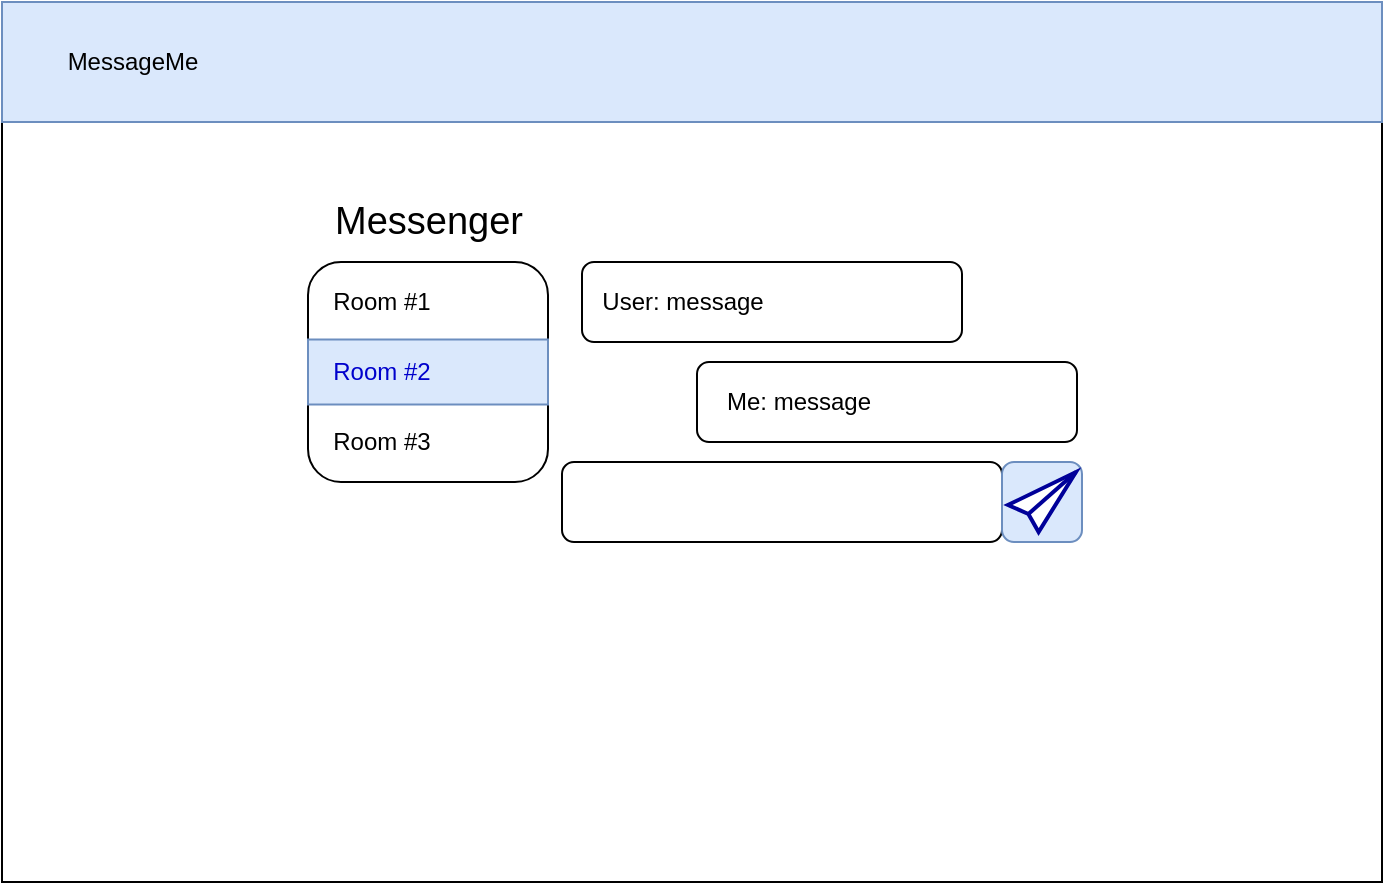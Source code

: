 <mxfile version="22.0.4" type="device">
  <diagram name="Страница — 1" id="HjkG9JvWGIo-SRKBQGUM">
    <mxGraphModel dx="1386" dy="785" grid="1" gridSize="10" guides="1" tooltips="1" connect="1" arrows="1" fold="1" page="1" pageScale="1" pageWidth="827" pageHeight="1169" math="0" shadow="0">
      <root>
        <mxCell id="0" />
        <mxCell id="1" parent="0" />
        <mxCell id="PbDYM0hrfJ8_ZjSdwshX-2" value="" style="rounded=0;whiteSpace=wrap;html=1;" parent="1" vertex="1">
          <mxGeometry width="690" height="440" as="geometry" />
        </mxCell>
        <mxCell id="PbDYM0hrfJ8_ZjSdwshX-3" value="" style="rounded=0;whiteSpace=wrap;html=1;align=left;fillColor=#dae8fc;strokeColor=#6c8ebf;" parent="1" vertex="1">
          <mxGeometry width="690" height="60" as="geometry" />
        </mxCell>
        <mxCell id="PbDYM0hrfJ8_ZjSdwshX-4" value="MessageMe" style="text;html=1;align=center;verticalAlign=middle;resizable=0;points=[];autosize=1;strokeColor=none;fillColor=none;" parent="1" vertex="1">
          <mxGeometry x="20" y="15" width="90" height="30" as="geometry" />
        </mxCell>
        <mxCell id="PbDYM0hrfJ8_ZjSdwshX-5" value="Messenger" style="text;html=1;align=center;verticalAlign=middle;resizable=0;points=[];autosize=1;strokeColor=none;fillColor=none;fontSize=19;" parent="1" vertex="1">
          <mxGeometry x="152.5" y="90" width="120" height="40" as="geometry" />
        </mxCell>
        <mxCell id="PbDYM0hrfJ8_ZjSdwshX-6" value="" style="rounded=1;whiteSpace=wrap;html=1;" parent="1" vertex="1">
          <mxGeometry x="290" y="130" width="190" height="40" as="geometry" />
        </mxCell>
        <mxCell id="PbDYM0hrfJ8_ZjSdwshX-7" value="User: message" style="text;html=1;align=center;verticalAlign=middle;resizable=0;points=[];autosize=1;strokeColor=none;fillColor=none;" parent="1" vertex="1">
          <mxGeometry x="290" y="135" width="100" height="30" as="geometry" />
        </mxCell>
        <mxCell id="VkkMrgVVi_Y4NXLHNxvW-5" value="" style="rounded=1;whiteSpace=wrap;html=1;" parent="1" vertex="1">
          <mxGeometry x="280" y="230" width="220" height="40" as="geometry" />
        </mxCell>
        <mxCell id="e5p1coV2n5sSq9LqLdgC-4" value="" style="rounded=1;whiteSpace=wrap;html=1;" vertex="1" parent="1">
          <mxGeometry x="347.5" y="180" width="190" height="40" as="geometry" />
        </mxCell>
        <mxCell id="e5p1coV2n5sSq9LqLdgC-5" value="Me: message" style="text;html=1;align=center;verticalAlign=middle;resizable=0;points=[];autosize=1;strokeColor=none;fillColor=none;" vertex="1" parent="1">
          <mxGeometry x="347.5" y="185" width="100" height="30" as="geometry" />
        </mxCell>
        <mxCell id="e5p1coV2n5sSq9LqLdgC-6" value="" style="rounded=1;whiteSpace=wrap;html=1;fillColor=#dae8fc;strokeColor=#6c8ebf;" vertex="1" parent="1">
          <mxGeometry x="500" y="230" width="40" height="40" as="geometry" />
        </mxCell>
        <mxCell id="e5p1coV2n5sSq9LqLdgC-7" value="" style="rounded=1;whiteSpace=wrap;html=1;" vertex="1" parent="1">
          <mxGeometry x="153" y="130" width="120" height="110" as="geometry" />
        </mxCell>
        <mxCell id="e5p1coV2n5sSq9LqLdgC-8" value="" style="rounded=0;whiteSpace=wrap;html=1;fillColor=#dae8fc;strokeColor=#6c8ebf;" vertex="1" parent="1">
          <mxGeometry x="153" y="168.75" width="120" height="32.5" as="geometry" />
        </mxCell>
        <mxCell id="e5p1coV2n5sSq9LqLdgC-9" value="Room #1" style="text;html=1;strokeColor=none;fillColor=none;align=center;verticalAlign=middle;whiteSpace=wrap;rounded=0;" vertex="1" parent="1">
          <mxGeometry x="160" y="135" width="60" height="30" as="geometry" />
        </mxCell>
        <mxCell id="e5p1coV2n5sSq9LqLdgC-10" value="Room #2" style="text;html=1;strokeColor=none;fillColor=none;align=center;verticalAlign=middle;whiteSpace=wrap;rounded=0;fontColor=#0000CC;" vertex="1" parent="1">
          <mxGeometry x="160" y="170" width="60" height="30" as="geometry" />
        </mxCell>
        <mxCell id="e5p1coV2n5sSq9LqLdgC-11" value="Room #3" style="text;html=1;strokeColor=none;fillColor=none;align=center;verticalAlign=middle;whiteSpace=wrap;rounded=0;" vertex="1" parent="1">
          <mxGeometry x="160" y="205" width="60" height="30" as="geometry" />
        </mxCell>
        <mxCell id="e5p1coV2n5sSq9LqLdgC-12" value="" style="html=1;verticalLabelPosition=bottom;align=center;labelBackgroundColor=#ffffff;verticalAlign=top;strokeWidth=2;shadow=0;dashed=0;shape=mxgraph.ios7.icons.pointer;strokeColor=#000099;" vertex="1" parent="1">
          <mxGeometry x="503" y="235" width="34" height="30" as="geometry" />
        </mxCell>
      </root>
    </mxGraphModel>
  </diagram>
</mxfile>
